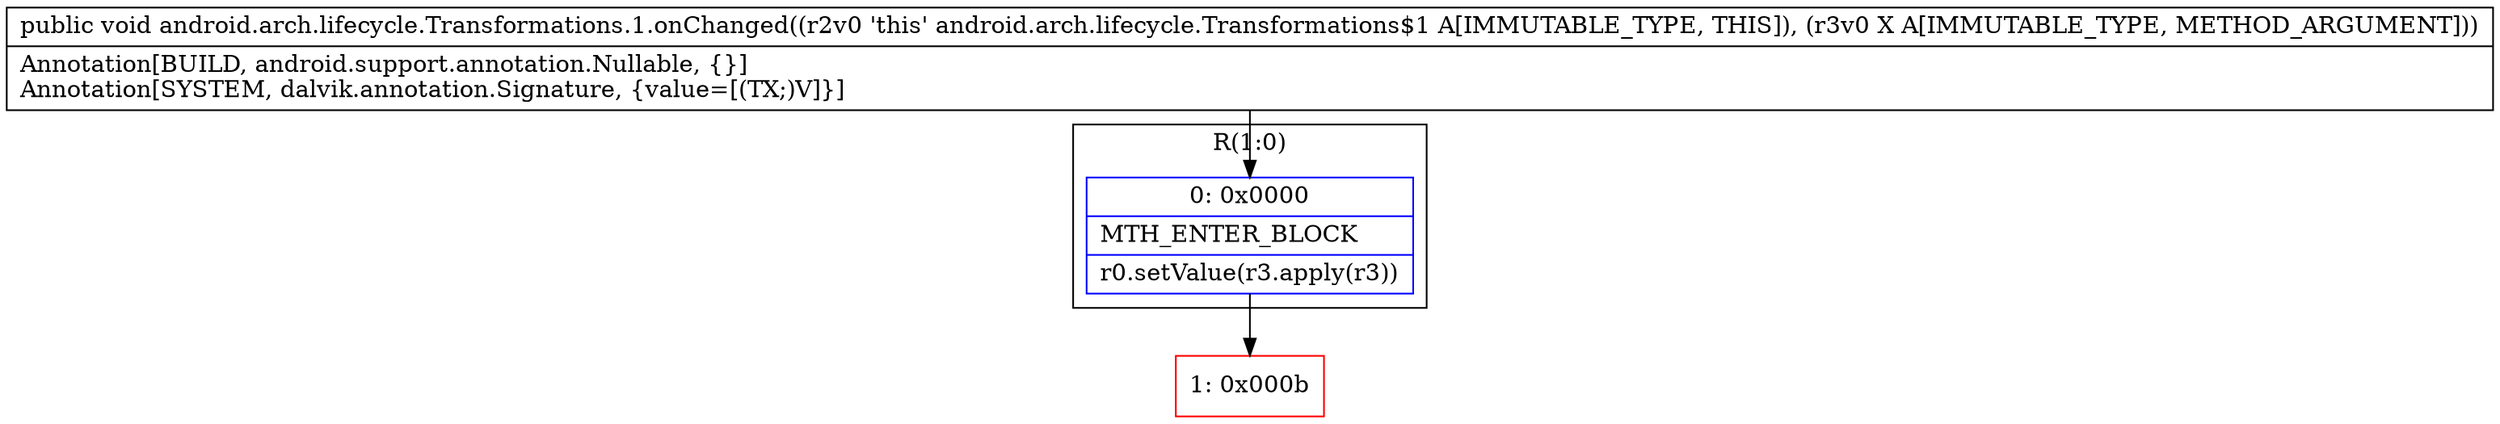 digraph "CFG forandroid.arch.lifecycle.Transformations.1.onChanged(Ljava\/lang\/Object;)V" {
subgraph cluster_Region_1109338294 {
label = "R(1:0)";
node [shape=record,color=blue];
Node_0 [shape=record,label="{0\:\ 0x0000|MTH_ENTER_BLOCK\l|r0.setValue(r3.apply(r3))\l}"];
}
Node_1 [shape=record,color=red,label="{1\:\ 0x000b}"];
MethodNode[shape=record,label="{public void android.arch.lifecycle.Transformations.1.onChanged((r2v0 'this' android.arch.lifecycle.Transformations$1 A[IMMUTABLE_TYPE, THIS]), (r3v0 X A[IMMUTABLE_TYPE, METHOD_ARGUMENT]))  | Annotation[BUILD, android.support.annotation.Nullable, \{\}]\lAnnotation[SYSTEM, dalvik.annotation.Signature, \{value=[(TX;)V]\}]\l}"];
MethodNode -> Node_0;
Node_0 -> Node_1;
}

